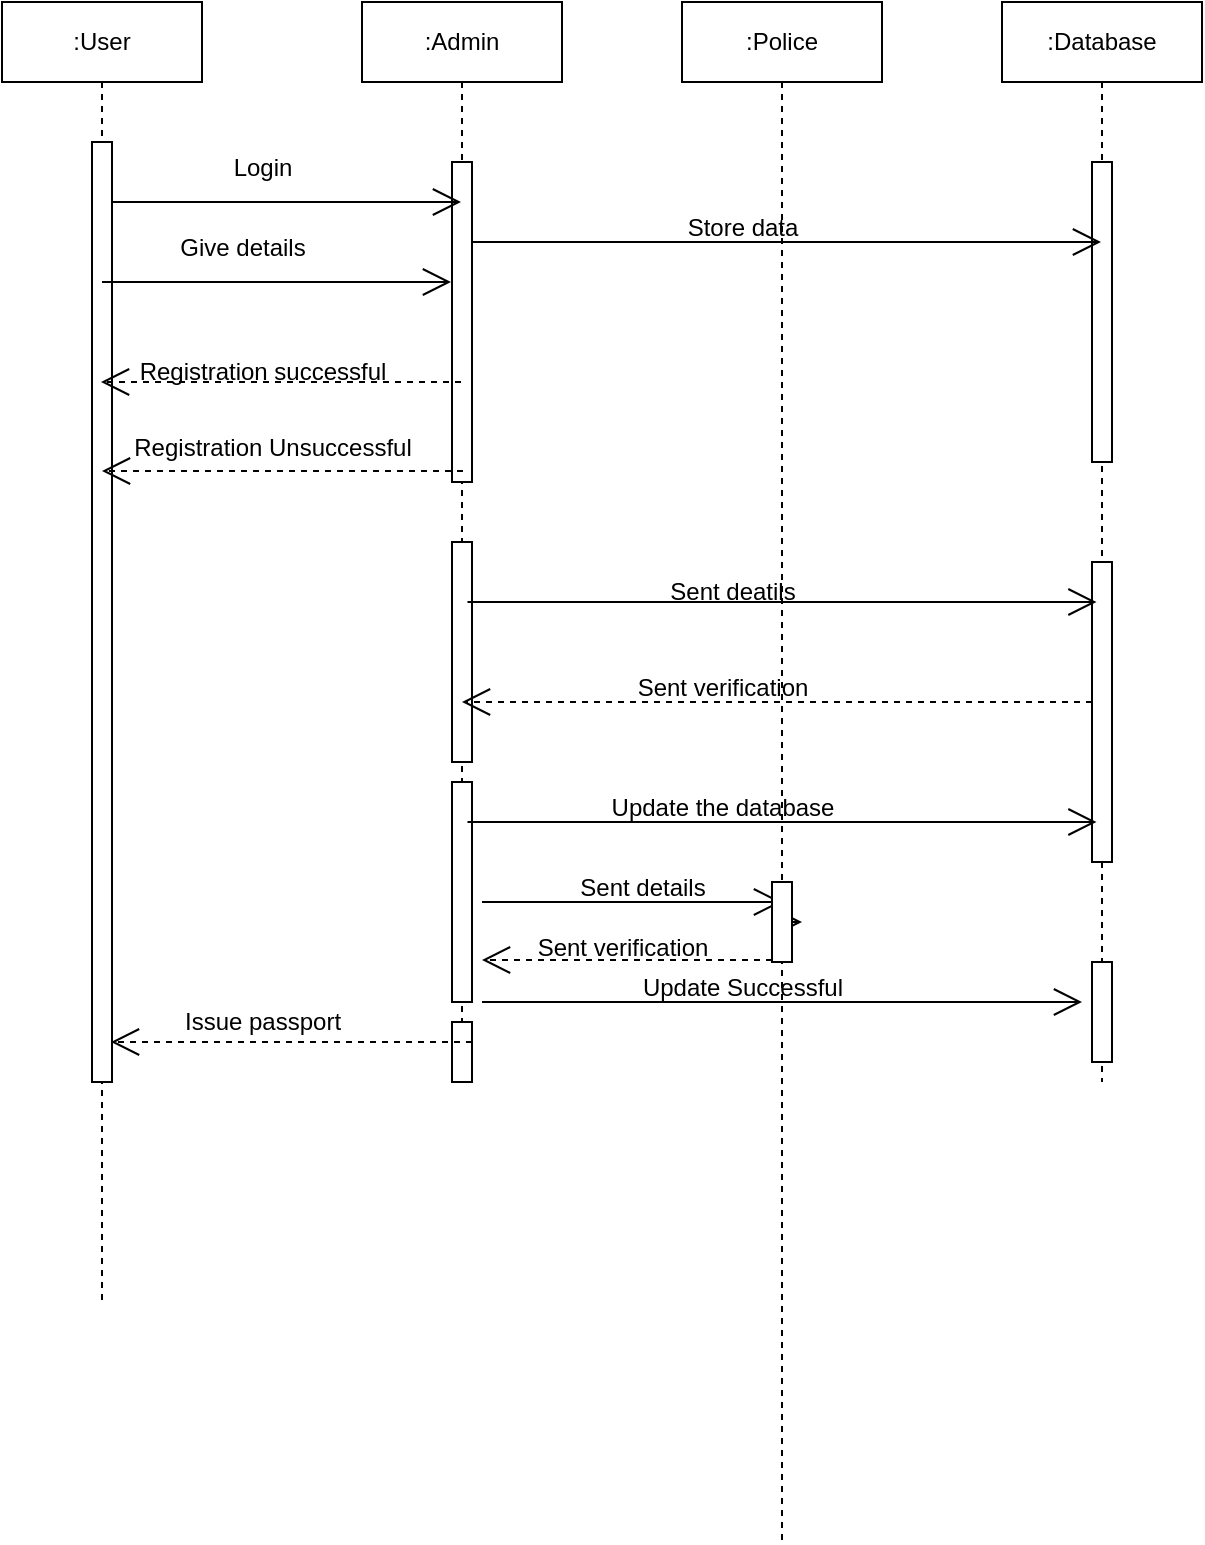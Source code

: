 <mxfile version="25.0.3">
  <diagram name="Page-1" id="4kM1f5sbc_ai6-NU_5cq">
    <mxGraphModel dx="1290" dy="522" grid="1" gridSize="10" guides="1" tooltips="1" connect="1" arrows="1" fold="1" page="1" pageScale="1" pageWidth="850" pageHeight="1100" math="0" shadow="0">
      <root>
        <mxCell id="0" />
        <mxCell id="1" parent="0" />
        <mxCell id="I0o1l3Ws22EEdrU3vGAL-1" value=":Database" style="shape=umlLifeline;perimeter=lifelinePerimeter;whiteSpace=wrap;html=1;container=1;dropTarget=0;collapsible=0;recursiveResize=0;outlineConnect=0;portConstraint=eastwest;newEdgeStyle={&quot;curved&quot;:0,&quot;rounded&quot;:0};" vertex="1" parent="1">
          <mxGeometry x="640" y="40" width="100" height="540" as="geometry" />
        </mxCell>
        <mxCell id="I0o1l3Ws22EEdrU3vGAL-9" value="" style="html=1;points=[[0,0,0,0,5],[0,1,0,0,-5],[1,0,0,0,5],[1,1,0,0,-5]];perimeter=orthogonalPerimeter;outlineConnect=0;targetShapes=umlLifeline;portConstraint=eastwest;newEdgeStyle={&quot;curved&quot;:0,&quot;rounded&quot;:0};" vertex="1" parent="I0o1l3Ws22EEdrU3vGAL-1">
          <mxGeometry x="45" y="80" width="10" height="150" as="geometry" />
        </mxCell>
        <mxCell id="I0o1l3Ws22EEdrU3vGAL-15" value="" style="html=1;points=[[0,0,0,0,5],[0,1,0,0,-5],[1,0,0,0,5],[1,1,0,0,-5]];perimeter=orthogonalPerimeter;outlineConnect=0;targetShapes=umlLifeline;portConstraint=eastwest;newEdgeStyle={&quot;curved&quot;:0,&quot;rounded&quot;:0};" vertex="1" parent="I0o1l3Ws22EEdrU3vGAL-1">
          <mxGeometry x="45" y="280" width="10" height="150" as="geometry" />
        </mxCell>
        <mxCell id="I0o1l3Ws22EEdrU3vGAL-24" value="" style="html=1;points=[[0,0,0,0,5],[0,1,0,0,-5],[1,0,0,0,5],[1,1,0,0,-5]];perimeter=orthogonalPerimeter;outlineConnect=0;targetShapes=umlLifeline;portConstraint=eastwest;newEdgeStyle={&quot;curved&quot;:0,&quot;rounded&quot;:0};" vertex="1" parent="I0o1l3Ws22EEdrU3vGAL-1">
          <mxGeometry x="45" y="480" width="10" height="50" as="geometry" />
        </mxCell>
        <mxCell id="I0o1l3Ws22EEdrU3vGAL-2" value=":Police" style="shape=umlLifeline;perimeter=lifelinePerimeter;whiteSpace=wrap;html=1;container=1;dropTarget=0;collapsible=0;recursiveResize=0;outlineConnect=0;portConstraint=eastwest;newEdgeStyle={&quot;curved&quot;:0,&quot;rounded&quot;:0};" vertex="1" parent="1">
          <mxGeometry x="480" y="40" width="100" height="770" as="geometry" />
        </mxCell>
        <mxCell id="I0o1l3Ws22EEdrU3vGAL-3" value=":Admin" style="shape=umlLifeline;perimeter=lifelinePerimeter;whiteSpace=wrap;html=1;container=1;dropTarget=0;collapsible=0;recursiveResize=0;outlineConnect=0;portConstraint=eastwest;newEdgeStyle={&quot;curved&quot;:0,&quot;rounded&quot;:0};" vertex="1" parent="1">
          <mxGeometry x="320" y="40" width="100" height="520" as="geometry" />
        </mxCell>
        <mxCell id="I0o1l3Ws22EEdrU3vGAL-6" value="" style="html=1;points=[[0,0,0,0,5],[0,1,0,0,-5],[1,0,0,0,5],[1,1,0,0,-5]];perimeter=orthogonalPerimeter;outlineConnect=0;targetShapes=umlLifeline;portConstraint=eastwest;newEdgeStyle={&quot;curved&quot;:0,&quot;rounded&quot;:0};" vertex="1" parent="I0o1l3Ws22EEdrU3vGAL-3">
          <mxGeometry x="45" y="80" width="10" height="160" as="geometry" />
        </mxCell>
        <mxCell id="I0o1l3Ws22EEdrU3vGAL-14" value="" style="html=1;points=[[0,0,0,0,5],[0,1,0,0,-5],[1,0,0,0,5],[1,1,0,0,-5]];perimeter=orthogonalPerimeter;outlineConnect=0;targetShapes=umlLifeline;portConstraint=eastwest;newEdgeStyle={&quot;curved&quot;:0,&quot;rounded&quot;:0};" vertex="1" parent="I0o1l3Ws22EEdrU3vGAL-3">
          <mxGeometry x="45" y="270" width="10" height="110" as="geometry" />
        </mxCell>
        <mxCell id="I0o1l3Ws22EEdrU3vGAL-17" value="" style="html=1;points=[[0,0,0,0,5],[0,1,0,0,-5],[1,0,0,0,5],[1,1,0,0,-5]];perimeter=orthogonalPerimeter;outlineConnect=0;targetShapes=umlLifeline;portConstraint=eastwest;newEdgeStyle={&quot;curved&quot;:0,&quot;rounded&quot;:0};" vertex="1" parent="I0o1l3Ws22EEdrU3vGAL-3">
          <mxGeometry x="45" y="390" width="10" height="110" as="geometry" />
        </mxCell>
        <mxCell id="I0o1l3Ws22EEdrU3vGAL-4" value=":User" style="shape=umlLifeline;perimeter=lifelinePerimeter;whiteSpace=wrap;html=1;container=1;dropTarget=0;collapsible=0;recursiveResize=0;outlineConnect=0;portConstraint=eastwest;newEdgeStyle={&quot;curved&quot;:0,&quot;rounded&quot;:0};" vertex="1" parent="1">
          <mxGeometry x="140" y="40" width="100" height="650" as="geometry" />
        </mxCell>
        <mxCell id="I0o1l3Ws22EEdrU3vGAL-5" value="" style="html=1;points=[[0,0,0,0,5],[0,1,0,0,-5],[1,0,0,0,5],[1,1,0,0,-5]];perimeter=orthogonalPerimeter;outlineConnect=0;targetShapes=umlLifeline;portConstraint=eastwest;newEdgeStyle={&quot;curved&quot;:0,&quot;rounded&quot;:0};" vertex="1" parent="I0o1l3Ws22EEdrU3vGAL-4">
          <mxGeometry x="45" y="70" width="10" height="470" as="geometry" />
        </mxCell>
        <mxCell id="I0o1l3Ws22EEdrU3vGAL-7" value="" style="endArrow=open;endFill=1;endSize=12;html=1;rounded=0;" edge="1" parent="1">
          <mxGeometry width="160" relative="1" as="geometry">
            <mxPoint x="195" y="140" as="sourcePoint" />
            <mxPoint x="369.5" y="140" as="targetPoint" />
          </mxGeometry>
        </mxCell>
        <mxCell id="I0o1l3Ws22EEdrU3vGAL-8" value="" style="endArrow=open;endFill=1;endSize=12;html=1;rounded=0;" edge="1" parent="1">
          <mxGeometry width="160" relative="1" as="geometry">
            <mxPoint x="190" y="180" as="sourcePoint" />
            <mxPoint x="364.5" y="180" as="targetPoint" />
          </mxGeometry>
        </mxCell>
        <mxCell id="I0o1l3Ws22EEdrU3vGAL-10" value="" style="endArrow=open;endFill=1;endSize=12;html=1;rounded=0;" edge="1" parent="1" source="I0o1l3Ws22EEdrU3vGAL-6">
          <mxGeometry width="160" relative="1" as="geometry">
            <mxPoint x="340" y="160" as="sourcePoint" />
            <mxPoint x="689.5" y="160" as="targetPoint" />
          </mxGeometry>
        </mxCell>
        <mxCell id="I0o1l3Ws22EEdrU3vGAL-11" value="" style="endArrow=open;endSize=12;dashed=1;html=1;rounded=0;" edge="1" parent="1" source="I0o1l3Ws22EEdrU3vGAL-3">
          <mxGeometry width="160" relative="1" as="geometry">
            <mxPoint x="340" y="230" as="sourcePoint" />
            <mxPoint x="189.5" y="230" as="targetPoint" />
          </mxGeometry>
        </mxCell>
        <mxCell id="I0o1l3Ws22EEdrU3vGAL-12" value="" style="endArrow=open;endSize=12;dashed=1;html=1;rounded=0;" edge="1" parent="1">
          <mxGeometry width="160" relative="1" as="geometry">
            <mxPoint x="370.5" y="274.5" as="sourcePoint" />
            <mxPoint x="190" y="274.5" as="targetPoint" />
          </mxGeometry>
        </mxCell>
        <mxCell id="I0o1l3Ws22EEdrU3vGAL-13" value="" style="endArrow=open;endFill=1;endSize=12;html=1;rounded=0;" edge="1" parent="1">
          <mxGeometry width="160" relative="1" as="geometry">
            <mxPoint x="372.75" y="340" as="sourcePoint" />
            <mxPoint x="687.25" y="340" as="targetPoint" />
          </mxGeometry>
        </mxCell>
        <mxCell id="I0o1l3Ws22EEdrU3vGAL-16" value="" style="endArrow=open;endSize=12;dashed=1;html=1;rounded=0;" edge="1" parent="1" source="I0o1l3Ws22EEdrU3vGAL-15">
          <mxGeometry width="160" relative="1" as="geometry">
            <mxPoint x="550.5" y="390" as="sourcePoint" />
            <mxPoint x="370" y="390" as="targetPoint" />
          </mxGeometry>
        </mxCell>
        <mxCell id="I0o1l3Ws22EEdrU3vGAL-18" value="" style="endArrow=open;endFill=1;endSize=12;html=1;rounded=0;" edge="1" parent="1">
          <mxGeometry width="160" relative="1" as="geometry">
            <mxPoint x="372.75" y="450" as="sourcePoint" />
            <mxPoint x="687.25" y="450" as="targetPoint" />
          </mxGeometry>
        </mxCell>
        <mxCell id="I0o1l3Ws22EEdrU3vGAL-21" value="" style="endArrow=open;endFill=1;endSize=12;html=1;rounded=0;" edge="1" parent="1">
          <mxGeometry width="160" relative="1" as="geometry">
            <mxPoint x="380" y="490" as="sourcePoint" />
            <mxPoint x="530" y="490" as="targetPoint" />
          </mxGeometry>
        </mxCell>
        <mxCell id="I0o1l3Ws22EEdrU3vGAL-22" value="" style="endArrow=open;endFill=1;endSize=12;html=1;rounded=0;" edge="1" parent="1" source="I0o1l3Ws22EEdrU3vGAL-20">
          <mxGeometry width="160" relative="1" as="geometry">
            <mxPoint x="390" y="500" as="sourcePoint" />
            <mxPoint x="540" y="500" as="targetPoint" />
          </mxGeometry>
        </mxCell>
        <mxCell id="I0o1l3Ws22EEdrU3vGAL-23" value="" style="endArrow=open;endFill=1;endSize=12;html=1;rounded=0;" edge="1" parent="1">
          <mxGeometry width="160" relative="1" as="geometry">
            <mxPoint x="380" y="540" as="sourcePoint" />
            <mxPoint x="680" y="540" as="targetPoint" />
          </mxGeometry>
        </mxCell>
        <mxCell id="I0o1l3Ws22EEdrU3vGAL-20" value="" style="html=1;points=[[0,0,0,0,5],[0,1,0,0,-5],[1,0,0,0,5],[1,1,0,0,-5]];perimeter=orthogonalPerimeter;outlineConnect=0;targetShapes=umlLifeline;portConstraint=eastwest;newEdgeStyle={&quot;curved&quot;:0,&quot;rounded&quot;:0};" vertex="1" parent="1">
          <mxGeometry x="525" y="480" width="10" height="40" as="geometry" />
        </mxCell>
        <mxCell id="I0o1l3Ws22EEdrU3vGAL-25" value="" style="html=1;points=[[0,0,0,0,5],[0,1,0,0,-5],[1,0,0,0,5],[1,1,0,0,-5]];perimeter=orthogonalPerimeter;outlineConnect=0;targetShapes=umlLifeline;portConstraint=eastwest;newEdgeStyle={&quot;curved&quot;:0,&quot;rounded&quot;:0};" vertex="1" parent="1">
          <mxGeometry x="365" y="550" width="10" height="30" as="geometry" />
        </mxCell>
        <mxCell id="I0o1l3Ws22EEdrU3vGAL-26" value="" style="endArrow=open;endSize=12;dashed=1;html=1;rounded=0;" edge="1" parent="1">
          <mxGeometry width="160" relative="1" as="geometry">
            <mxPoint x="525" y="519" as="sourcePoint" />
            <mxPoint x="380" y="519" as="targetPoint" />
          </mxGeometry>
        </mxCell>
        <mxCell id="I0o1l3Ws22EEdrU3vGAL-27" value="" style="endArrow=open;endSize=12;dashed=1;html=1;rounded=0;" edge="1" parent="1">
          <mxGeometry width="160" relative="1" as="geometry">
            <mxPoint x="375" y="560" as="sourcePoint" />
            <mxPoint x="194.5" y="560" as="targetPoint" />
          </mxGeometry>
        </mxCell>
        <mxCell id="I0o1l3Ws22EEdrU3vGAL-28" value="Login" style="text;html=1;align=center;verticalAlign=middle;resizable=0;points=[];autosize=1;strokeColor=none;fillColor=none;" vertex="1" parent="1">
          <mxGeometry x="245" y="108" width="50" height="30" as="geometry" />
        </mxCell>
        <mxCell id="I0o1l3Ws22EEdrU3vGAL-29" value="Give details" style="text;html=1;align=center;verticalAlign=middle;resizable=0;points=[];autosize=1;strokeColor=none;fillColor=none;" vertex="1" parent="1">
          <mxGeometry x="215" y="148" width="90" height="30" as="geometry" />
        </mxCell>
        <mxCell id="I0o1l3Ws22EEdrU3vGAL-31" value="Store data" style="text;html=1;align=center;verticalAlign=middle;resizable=0;points=[];autosize=1;strokeColor=none;fillColor=none;" vertex="1" parent="1">
          <mxGeometry x="470" y="138" width="80" height="30" as="geometry" />
        </mxCell>
        <mxCell id="I0o1l3Ws22EEdrU3vGAL-32" value="Registration successful" style="text;html=1;align=center;verticalAlign=middle;resizable=0;points=[];autosize=1;strokeColor=none;fillColor=none;" vertex="1" parent="1">
          <mxGeometry x="195" y="210" width="150" height="30" as="geometry" />
        </mxCell>
        <mxCell id="I0o1l3Ws22EEdrU3vGAL-33" value="Registration Unsuccessful" style="text;html=1;align=center;verticalAlign=middle;resizable=0;points=[];autosize=1;strokeColor=none;fillColor=none;" vertex="1" parent="1">
          <mxGeometry x="195" y="248" width="160" height="30" as="geometry" />
        </mxCell>
        <mxCell id="I0o1l3Ws22EEdrU3vGAL-34" value="Sent deatils" style="text;html=1;align=center;verticalAlign=middle;resizable=0;points=[];autosize=1;strokeColor=none;fillColor=none;" vertex="1" parent="1">
          <mxGeometry x="460" y="320" width="90" height="30" as="geometry" />
        </mxCell>
        <mxCell id="I0o1l3Ws22EEdrU3vGAL-35" value="Sent verification" style="text;html=1;align=center;verticalAlign=middle;resizable=0;points=[];autosize=1;strokeColor=none;fillColor=none;" vertex="1" parent="1">
          <mxGeometry x="445" y="368" width="110" height="30" as="geometry" />
        </mxCell>
        <mxCell id="I0o1l3Ws22EEdrU3vGAL-36" value="Update the database" style="text;html=1;align=center;verticalAlign=middle;resizable=0;points=[];autosize=1;strokeColor=none;fillColor=none;" vertex="1" parent="1">
          <mxGeometry x="435" y="428" width="130" height="30" as="geometry" />
        </mxCell>
        <mxCell id="I0o1l3Ws22EEdrU3vGAL-37" value="Sent details" style="text;html=1;align=center;verticalAlign=middle;resizable=0;points=[];autosize=1;strokeColor=none;fillColor=none;" vertex="1" parent="1">
          <mxGeometry x="415" y="468" width="90" height="30" as="geometry" />
        </mxCell>
        <mxCell id="I0o1l3Ws22EEdrU3vGAL-39" value="Sent verification" style="text;html=1;align=center;verticalAlign=middle;resizable=0;points=[];autosize=1;strokeColor=none;fillColor=none;" vertex="1" parent="1">
          <mxGeometry x="395" y="498" width="110" height="30" as="geometry" />
        </mxCell>
        <mxCell id="I0o1l3Ws22EEdrU3vGAL-41" value="Update Successful" style="text;html=1;align=center;verticalAlign=middle;resizable=0;points=[];autosize=1;strokeColor=none;fillColor=none;" vertex="1" parent="1">
          <mxGeometry x="450" y="518" width="120" height="30" as="geometry" />
        </mxCell>
        <mxCell id="I0o1l3Ws22EEdrU3vGAL-42" value="Issue passport" style="text;html=1;align=center;verticalAlign=middle;resizable=0;points=[];autosize=1;strokeColor=none;fillColor=none;" vertex="1" parent="1">
          <mxGeometry x="220" y="535" width="100" height="30" as="geometry" />
        </mxCell>
      </root>
    </mxGraphModel>
  </diagram>
</mxfile>

